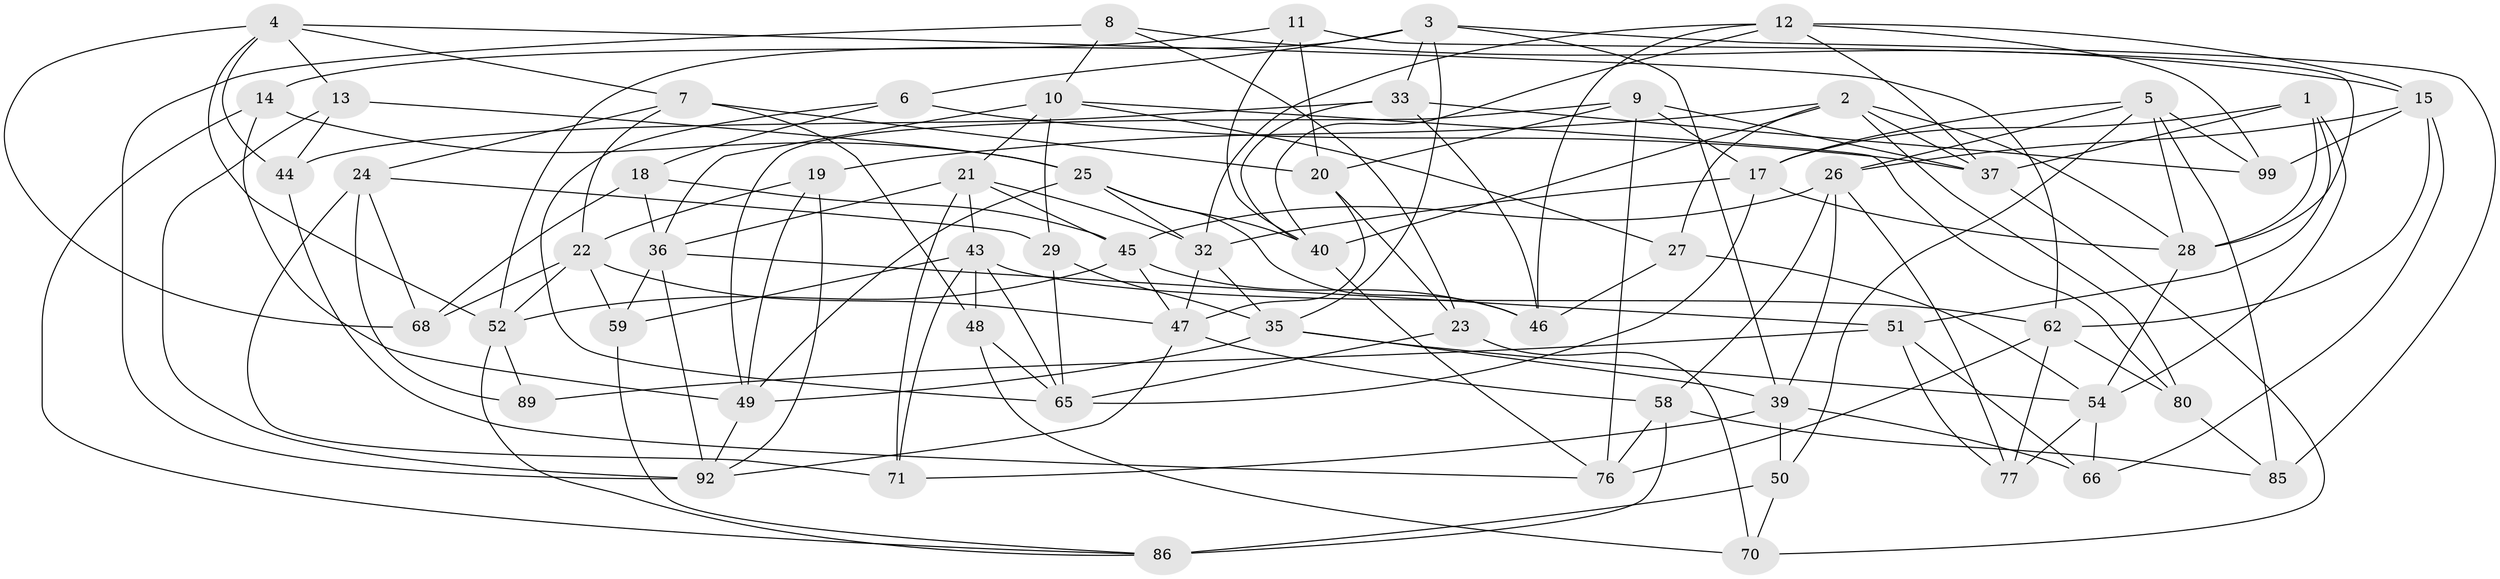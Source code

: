 // original degree distribution, {4: 1.0}
// Generated by graph-tools (version 1.1) at 2025/42/03/06/25 10:42:22]
// undirected, 62 vertices, 157 edges
graph export_dot {
graph [start="1"]
  node [color=gray90,style=filled];
  1 [super="+96"];
  2 [super="+79"];
  3 [super="+31"];
  4 [super="+91"];
  5 [super="+98"];
  6;
  7 [super="+55"];
  8;
  9 [super="+75"];
  10 [super="+61"];
  11;
  12 [super="+16"];
  13;
  14;
  15 [super="+56"];
  17 [super="+42"];
  18;
  19;
  20 [super="+64"];
  21 [super="+60"];
  22 [super="+34"];
  23;
  24 [super="+82"];
  25 [super="+87"];
  26 [super="+30"];
  27;
  28 [super="+81"];
  29;
  32 [super="+67"];
  33 [super="+72"];
  35 [super="+38"];
  36 [super="+84"];
  37 [super="+57"];
  39 [super="+41"];
  40 [super="+69"];
  43 [super="+74"];
  44;
  45 [super="+94"];
  46 [super="+53"];
  47 [super="+63"];
  48;
  49 [super="+83"];
  50;
  51 [super="+100"];
  52 [super="+78"];
  54 [super="+97"];
  58 [super="+93"];
  59;
  62 [super="+73"];
  65 [super="+90"];
  66;
  68;
  70;
  71;
  76 [super="+101"];
  77;
  80;
  85;
  86 [super="+88"];
  89;
  92 [super="+95"];
  99;
  1 -- 54;
  1 -- 51 [weight=2];
  1 -- 37;
  1 -- 28;
  1 -- 17;
  2 -- 80;
  2 -- 27;
  2 -- 19;
  2 -- 37;
  2 -- 28;
  2 -- 40;
  3 -- 85;
  3 -- 35;
  3 -- 52;
  3 -- 6;
  3 -- 39;
  3 -- 33;
  4 -- 62;
  4 -- 13;
  4 -- 68;
  4 -- 44;
  4 -- 7;
  4 -- 52;
  5 -- 85;
  5 -- 99;
  5 -- 17;
  5 -- 50;
  5 -- 26;
  5 -- 28;
  6 -- 18;
  6 -- 65;
  6 -- 37;
  7 -- 24;
  7 -- 48;
  7 -- 20 [weight=2];
  7 -- 22;
  8 -- 23;
  8 -- 10;
  8 -- 92;
  8 -- 15;
  9 -- 49;
  9 -- 76 [weight=2];
  9 -- 20;
  9 -- 37;
  9 -- 17;
  10 -- 80;
  10 -- 27;
  10 -- 29;
  10 -- 21;
  10 -- 36;
  11 -- 40;
  11 -- 14;
  11 -- 28;
  11 -- 20;
  12 -- 32;
  12 -- 99;
  12 -- 37;
  12 -- 40;
  12 -- 46;
  12 -- 15;
  13 -- 44;
  13 -- 92;
  13 -- 25;
  14 -- 25;
  14 -- 86;
  14 -- 49;
  15 -- 99;
  15 -- 66;
  15 -- 26;
  15 -- 62;
  17 -- 28;
  17 -- 65;
  17 -- 32;
  18 -- 68;
  18 -- 45;
  18 -- 36;
  19 -- 49;
  19 -- 92;
  19 -- 22;
  20 -- 23;
  20 -- 47;
  21 -- 32;
  21 -- 36;
  21 -- 43;
  21 -- 45;
  21 -- 71;
  22 -- 52;
  22 -- 47;
  22 -- 59;
  22 -- 68;
  23 -- 70;
  23 -- 65;
  24 -- 29;
  24 -- 89 [weight=2];
  24 -- 68;
  24 -- 71;
  25 -- 40;
  25 -- 32;
  25 -- 46;
  25 -- 49;
  26 -- 77;
  26 -- 58;
  26 -- 45;
  26 -- 39;
  27 -- 46;
  27 -- 54;
  28 -- 54;
  29 -- 65;
  29 -- 35;
  32 -- 35;
  32 -- 47;
  33 -- 99;
  33 -- 44;
  33 -- 46 [weight=2];
  33 -- 40;
  35 -- 39;
  35 -- 54;
  35 -- 49;
  36 -- 92;
  36 -- 59;
  36 -- 51;
  37 -- 70;
  39 -- 50;
  39 -- 66;
  39 -- 71;
  40 -- 76;
  43 -- 71;
  43 -- 48;
  43 -- 59;
  43 -- 65;
  43 -- 62;
  44 -- 76;
  45 -- 46;
  45 -- 47;
  45 -- 52;
  47 -- 92;
  47 -- 58;
  48 -- 65;
  48 -- 70;
  49 -- 92;
  50 -- 70;
  50 -- 86;
  51 -- 77;
  51 -- 89;
  51 -- 66;
  52 -- 86;
  52 -- 89;
  54 -- 77;
  54 -- 66;
  58 -- 76;
  58 -- 86 [weight=2];
  58 -- 85;
  59 -- 86;
  62 -- 80;
  62 -- 76;
  62 -- 77;
  80 -- 85;
}
